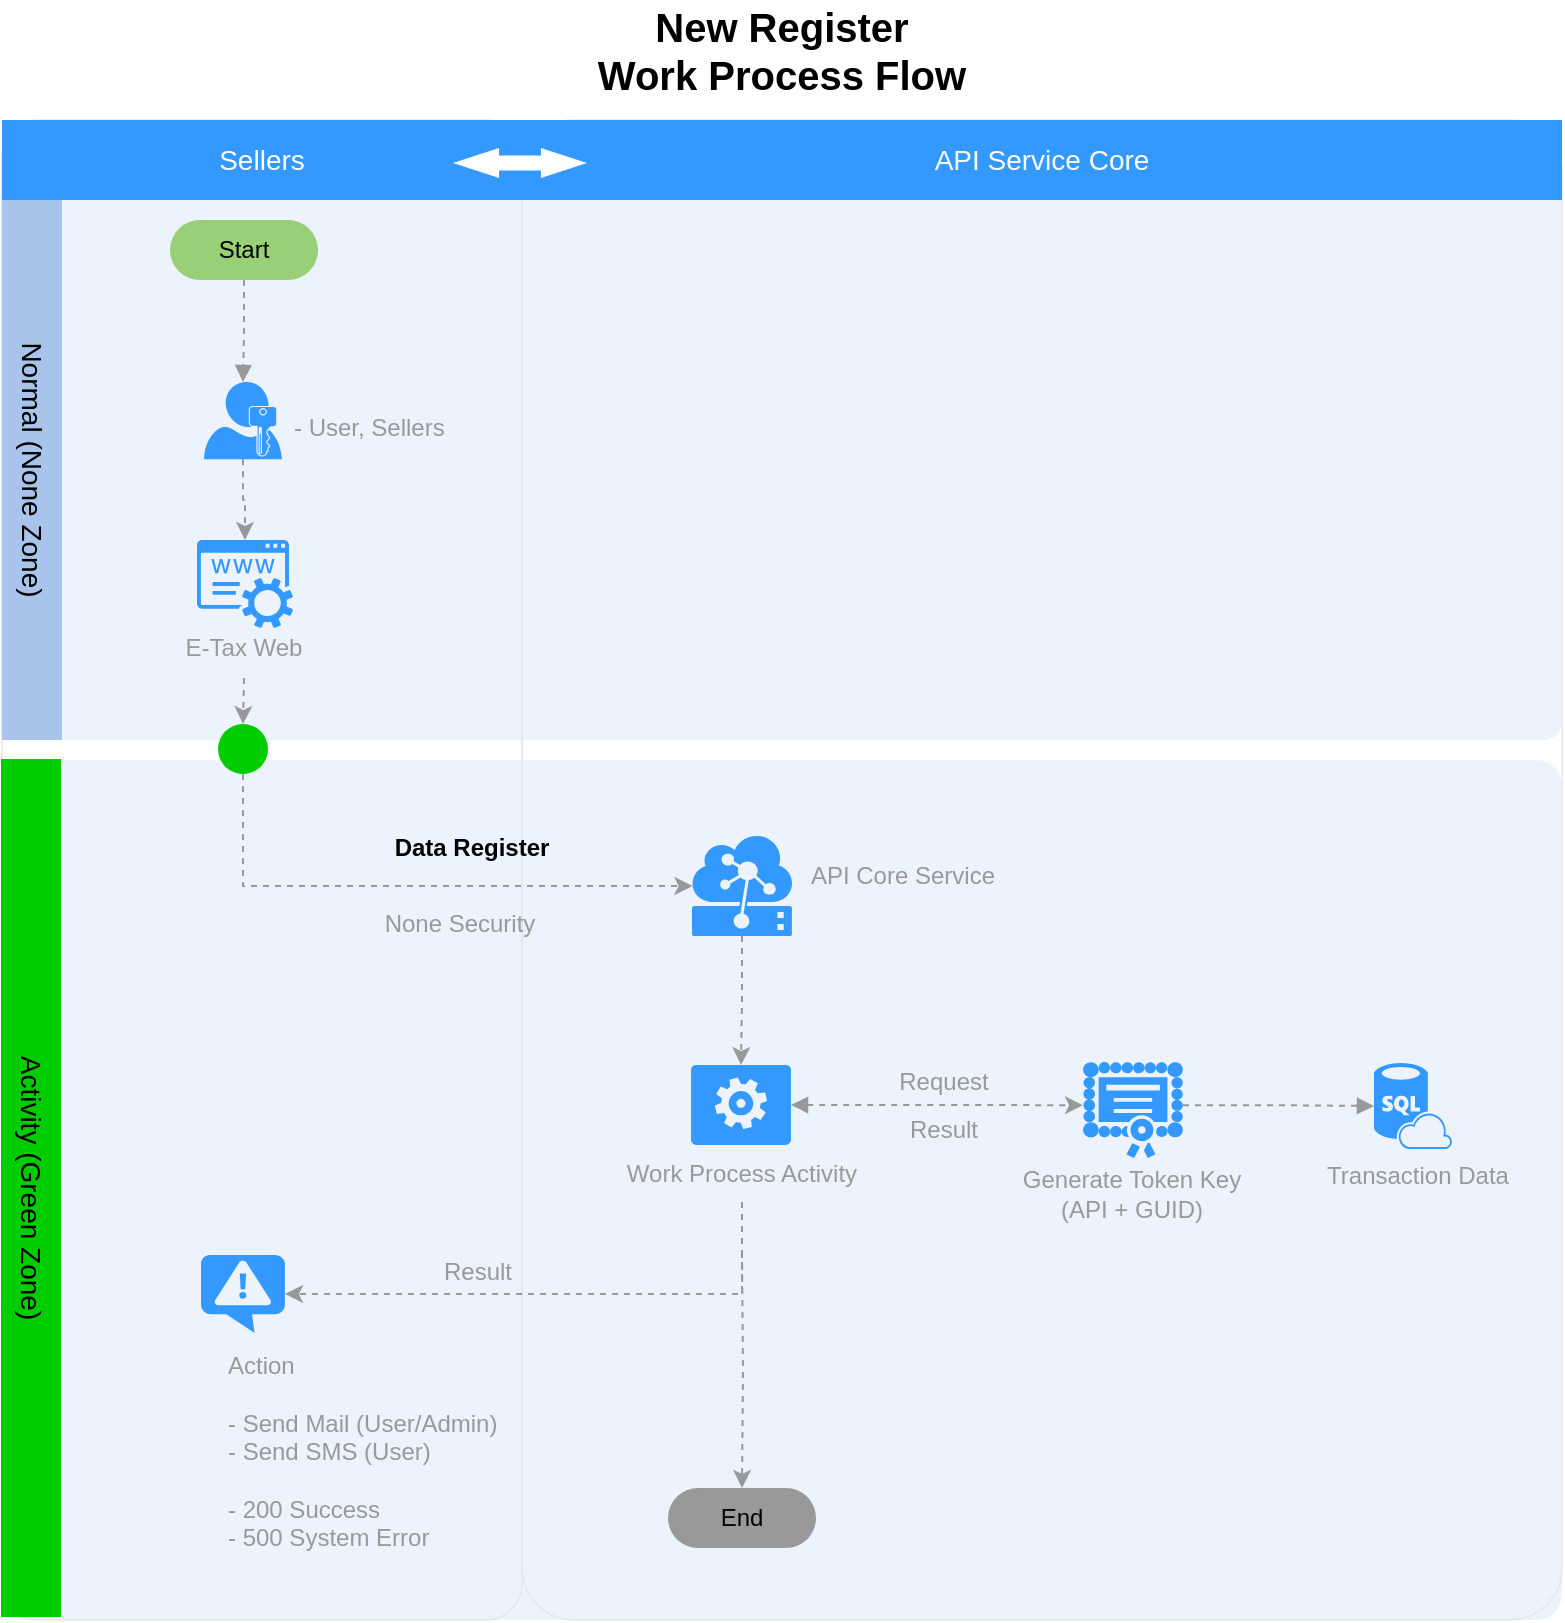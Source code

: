 <mxfile version="10.8.0" type="github"><diagram id="oyJG5gAHa9CKH-HlgH-Q" name="Page-1"><mxGraphModel dx="825" dy="625" grid="1" gridSize="10" guides="1" tooltips="1" connect="1" arrows="1" fold="1" page="1" pageScale="1" pageWidth="827" pageHeight="1169" math="0" shadow="0"><root><mxCell id="0"/><mxCell id="1" parent="0"/><mxCell id="Rs6xH6_fGf0zCs76IZ1n-2" value="" style="rounded=1;whiteSpace=wrap;html=1;strokeColor=#E6E6E6;strokeWidth=1;fillColor=#FFFFFF;fontFamily=Helvetica;fontSize=14;fontColor=#FFB366;opacity=75;verticalAlign=top;fontStyle=1;arcSize=5;" parent="1" vertex="1"><mxGeometry x="290" y="80" width="520" height="750" as="geometry"/></mxCell><mxCell id="Rs6xH6_fGf0zCs76IZ1n-3" value="" style="rounded=1;whiteSpace=wrap;html=1;strokeColor=#E6E6E6;strokeWidth=1;fillColor=#FFFFFF;fontFamily=Helvetica;fontSize=14;fontColor=#FFB366;opacity=75;verticalAlign=top;fontStyle=1;arcSize=7;" parent="1" vertex="1"><mxGeometry x="30" y="80" width="260" height="750" as="geometry"/></mxCell><mxCell id="gIwc6k8n59iGE_xEt_Nz-1" value="" style="rounded=1;whiteSpace=wrap;html=1;strokeColor=none;strokeWidth=1;fillColor=#dae8fc;fontSize=12;align=center;arcSize=3;opacity=50;" parent="1" vertex="1"><mxGeometry x="30" y="400" width="780" height="430" as="geometry"/></mxCell><mxCell id="Rs6xH6_fGf0zCs76IZ1n-4" value="" style="rounded=1;whiteSpace=wrap;html=1;strokeColor=none;strokeWidth=1;fillColor=#dae8fc;fontSize=12;align=center;arcSize=3;opacity=50;" parent="1" vertex="1"><mxGeometry x="30" y="80" width="780" height="310" as="geometry"/></mxCell><mxCell id="Rs6xH6_fGf0zCs76IZ1n-5" value="Sellers" style="whiteSpace=wrap;html=1;dashed=1;strokeColor=none;strokeWidth=2;fillColor=#3399FF;fontFamily=Helvetica;fontSize=14;fontColor=#FFFFFF;fontStyle=0" parent="1" vertex="1"><mxGeometry x="30" y="80" width="260" height="40" as="geometry"/></mxCell><mxCell id="Rs6xH6_fGf0zCs76IZ1n-6" value="API Service Core" style="whiteSpace=wrap;html=1;dashed=1;strokeColor=none;strokeWidth=2;fillColor=#3399FF;fontFamily=Helvetica;fontSize=14;fontColor=#FFFFFF;fontStyle=0" parent="1" vertex="1"><mxGeometry x="290" y="80" width="520" height="40" as="geometry"/></mxCell><mxCell id="Rs6xH6_fGf0zCs76IZ1n-7" value="New Register&lt;br&gt;Work Process Flow" style="text;html=1;strokeColor=none;fillColor=none;align=center;verticalAlign=middle;whiteSpace=wrap;rounded=0;fontStyle=1;fontSize=20;" parent="1" vertex="1"><mxGeometry x="290" y="20" width="260" height="50" as="geometry"/></mxCell><mxCell id="Rs6xH6_fGf0zCs76IZ1n-8" value="" style="shape=mxgraph.arrows.two_way_arrow_horizontal;html=1;verticalLabelPosition=bottom;verticalAlign=top;strokeWidth=2;strokeColor=none;dashed=1;fillColor=#FFFFFF;fontFamily=Verdana;fontSize=12;fontColor=#00BEF2" parent="1" vertex="1"><mxGeometry x="255.5" y="94" width="67" height="15" as="geometry"/></mxCell><mxCell id="Rs6xH6_fGf0zCs76IZ1n-11" style="edgeStyle=orthogonalEdgeStyle;rounded=0;orthogonalLoop=1;jettySize=auto;html=1;fontSize=14;strokeColor=#999999;dashed=1;entryX=0.005;entryY=0.5;entryDx=0;entryDy=0;entryPerimeter=0;exitX=0.5;exitY=1;exitDx=0;exitDy=0;" parent="1" source="gIwc6k8n59iGE_xEt_Nz-2" target="Rs6xH6_fGf0zCs76IZ1n-19" edge="1"><mxGeometry relative="1" as="geometry"><mxPoint x="521" y="376" as="targetPoint"/><mxPoint x="151" y="428" as="sourcePoint"/></mxGeometry></mxCell><mxCell id="Rs6xH6_fGf0zCs76IZ1n-12" value="Data Register&lt;br&gt;" style="text;html=1;strokeColor=none;fillColor=none;align=center;verticalAlign=middle;whiteSpace=wrap;rounded=0;fontSize=12;fontColor=#000000;fontStyle=1" parent="1" vertex="1"><mxGeometry x="170" y="430" width="190" height="28" as="geometry"/></mxCell><mxCell id="Rs6xH6_fGf0zCs76IZ1n-13" style="edgeStyle=orthogonalEdgeStyle;rounded=0;orthogonalLoop=1;jettySize=auto;html=1;exitX=0.5;exitY=1;exitDx=0;exitDy=0;dashed=1;strokeColor=#999999;exitPerimeter=0;" parent="1" source="Rs6xH6_fGf0zCs76IZ1n-23" target="Rs6xH6_fGf0zCs76IZ1n-25" edge="1"><mxGeometry relative="1" as="geometry"><mxPoint x="151" y="299" as="sourcePoint"/><mxPoint x="151" y="355" as="targetPoint"/></mxGeometry></mxCell><mxCell id="Rs6xH6_fGf0zCs76IZ1n-18" style="edgeStyle=orthogonalEdgeStyle;rounded=0;orthogonalLoop=1;jettySize=auto;html=1;exitX=0.5;exitY=1;exitDx=0;exitDy=0;exitPerimeter=0;entryX=0.5;entryY=0;entryDx=0;entryDy=0;dashed=1;strokeColor=#999999;entryPerimeter=0;" parent="1" source="Rs6xH6_fGf0zCs76IZ1n-19" target="Rs6xH6_fGf0zCs76IZ1n-56" edge="1"><mxGeometry relative="1" as="geometry"><mxPoint x="400" y="553" as="targetPoint"/></mxGeometry></mxCell><mxCell id="Rs6xH6_fGf0zCs76IZ1n-19" value="" style="shadow=0;dashed=0;html=1;strokeColor=none;labelPosition=center;verticalLabelPosition=bottom;verticalAlign=top;align=center;shape=mxgraph.mscae.cloud.iot_edge;fillColor=#3399FF;pointerEvents=1;fontSize=12;fontColor=#999999;" parent="1" vertex="1"><mxGeometry x="375" y="438" width="50" height="50" as="geometry"/></mxCell><mxCell id="Rs6xH6_fGf0zCs76IZ1n-20" value="API Core Service" style="text;html=1;strokeColor=none;fillColor=none;align=center;verticalAlign=middle;whiteSpace=wrap;rounded=0;fontSize=12;fontColor=#999999;" parent="1" vertex="1"><mxGeometry x="430" y="443.5" width="101" height="29" as="geometry"/></mxCell><mxCell id="Rs6xH6_fGf0zCs76IZ1n-21" value="" style="group" parent="1" vertex="1" connectable="0"><mxGeometry x="131" y="211" width="162.5" height="50" as="geometry"/></mxCell><mxCell id="Rs6xH6_fGf0zCs76IZ1n-22" value="&lt;font color=&quot;#999999&quot; style=&quot;font-size: 12px&quot;&gt;- User, Sellers&lt;br&gt;&lt;br&gt;&lt;/font&gt;" style="text;html=1;strokeColor=none;fillColor=none;align=left;verticalAlign=middle;whiteSpace=wrap;rounded=0;fontSize=12;" parent="Rs6xH6_fGf0zCs76IZ1n-21" vertex="1"><mxGeometry x="42.5" y="10" width="120" height="40" as="geometry"/></mxCell><mxCell id="Rs6xH6_fGf0zCs76IZ1n-23" value="" style="pointerEvents=1;shadow=0;dashed=0;html=1;strokeColor=none;labelPosition=center;verticalLabelPosition=bottom;verticalAlign=top;align=center;shape=mxgraph.mscae.enterprise.user_permissions;fillColor=#3399FF;fontSize=14;" parent="Rs6xH6_fGf0zCs76IZ1n-21" vertex="1"><mxGeometry width="39" height="38.678" as="geometry"/></mxCell><mxCell id="Rs6xH6_fGf0zCs76IZ1n-24" value="" style="group" parent="1" vertex="1" connectable="0"><mxGeometry x="96" y="290" width="110" height="74" as="geometry"/></mxCell><mxCell id="Rs6xH6_fGf0zCs76IZ1n-25" value="" style="pointerEvents=1;shadow=0;dashed=0;html=1;strokeColor=none;fillColor=#3399FF;labelPosition=center;verticalLabelPosition=bottom;verticalAlign=top;outlineConnect=0;align=center;shape=mxgraph.office.services.registrar_service;" parent="Rs6xH6_fGf0zCs76IZ1n-24" vertex="1"><mxGeometry x="31.5" width="48" height="44" as="geometry"/></mxCell><mxCell id="Rs6xH6_fGf0zCs76IZ1n-26" value="E-Tax Web" style="text;html=1;strokeColor=none;fillColor=none;align=center;verticalAlign=middle;whiteSpace=wrap;rounded=0;fontSize=12;fontColor=#999999;" parent="Rs6xH6_fGf0zCs76IZ1n-24" vertex="1"><mxGeometry y="39" width="110" height="30" as="geometry"/></mxCell><mxCell id="Rs6xH6_fGf0zCs76IZ1n-45" style="edgeStyle=orthogonalEdgeStyle;rounded=0;orthogonalLoop=1;jettySize=auto;html=1;exitX=0.5;exitY=1;exitDx=0;exitDy=0;entryX=0.5;entryY=0;entryDx=0;entryDy=0;entryPerimeter=0;dashed=1;startArrow=none;startFill=0;endArrow=block;endFill=1;strokeColor=#999999;fontColor=#000000;" parent="1" source="Rs6xH6_fGf0zCs76IZ1n-46" target="Rs6xH6_fGf0zCs76IZ1n-23" edge="1"><mxGeometry relative="1" as="geometry"/></mxCell><mxCell id="Rs6xH6_fGf0zCs76IZ1n-46" value="Start" style="rounded=1;whiteSpace=wrap;html=1;fontColor=#000000;align=center;arcSize=50;labelBackgroundColor=none;fillColor=#97D077;strokeColor=none;" parent="1" vertex="1"><mxGeometry x="114" y="130" width="74" height="30" as="geometry"/></mxCell><mxCell id="Rs6xH6_fGf0zCs76IZ1n-55" value="" style="group" parent="1" vertex="1" connectable="0"><mxGeometry x="321.5" y="552.5" width="160" height="72" as="geometry"/></mxCell><mxCell id="Rs6xH6_fGf0zCs76IZ1n-56" value="" style="verticalLabelPosition=bottom;html=1;verticalAlign=top;align=center;strokeColor=none;fillColor=#3399FF;shape=mxgraph.azure.worker_role;fontSize=12;fontColor=#999999;" parent="Rs6xH6_fGf0zCs76IZ1n-55" vertex="1"><mxGeometry x="53" width="50" height="40" as="geometry"/></mxCell><mxCell id="Rs6xH6_fGf0zCs76IZ1n-69" value="" style="group" parent="1" vertex="1" connectable="0"><mxGeometry x="540" y="650" width="108" height="79" as="geometry"/></mxCell><mxCell id="Rs6xH6_fGf0zCs76IZ1n-72" style="edgeStyle=orthogonalEdgeStyle;rounded=0;orthogonalLoop=1;jettySize=auto;html=1;exitX=0.5;exitY=1;exitDx=0;exitDy=0;entryX=1;entryY=0.5;entryDx=0;entryDy=0;entryPerimeter=0;dashed=1;strokeColor=#999999;fontColor=#00CC00;" parent="1" source="Rs6xH6_fGf0zCs76IZ1n-74" target="Rs6xH6_fGf0zCs76IZ1n-83" edge="1"><mxGeometry relative="1" as="geometry"><mxPoint x="400" y="646" as="sourcePoint"/></mxGeometry></mxCell><mxCell id="Rs6xH6_fGf0zCs76IZ1n-73" style="edgeStyle=orthogonalEdgeStyle;rounded=0;orthogonalLoop=1;jettySize=auto;html=1;exitX=0.5;exitY=1;exitDx=0;exitDy=0;entryX=0.5;entryY=0;entryDx=0;entryDy=0;dashed=1;strokeColor=#999999;fontColor=#00CC00;" parent="1" target="Rs6xH6_fGf0zCs76IZ1n-85" edge="1"><mxGeometry relative="1" as="geometry"><mxPoint x="400" y="646" as="sourcePoint"/></mxGeometry></mxCell><mxCell id="Rs6xH6_fGf0zCs76IZ1n-74" value="Work Process Activity&lt;br&gt;" style="text;html=1;strokeColor=none;fillColor=none;align=center;verticalAlign=middle;whiteSpace=wrap;rounded=0;fontSize=12;fontColor=#999999;" parent="1" vertex="1"><mxGeometry x="320" y="592" width="160" height="29" as="geometry"/></mxCell><mxCell id="Rs6xH6_fGf0zCs76IZ1n-75" value="Transaction Data" style="text;html=1;strokeColor=none;fillColor=none;align=center;verticalAlign=middle;whiteSpace=wrap;rounded=0;fontSize=12;fontColor=#999999;" parent="1" vertex="1"><mxGeometry x="684" y="593.5" width="108" height="29" as="geometry"/></mxCell><mxCell id="Rs6xH6_fGf0zCs76IZ1n-76" value="" style="verticalLabelPosition=bottom;html=1;verticalAlign=top;align=center;strokeColor=none;fillColor=#3399FF;shape=mxgraph.azure.sql_database_sql_azure;fontSize=12;fontColor=#999999;" parent="1" vertex="1"><mxGeometry x="716" y="551.5" width="39" height="43" as="geometry"/></mxCell><mxCell id="Rs6xH6_fGf0zCs76IZ1n-77" value="Generate Token Key&lt;br&gt;(API + GUID)&lt;br&gt;" style="text;html=1;strokeColor=none;fillColor=none;align=center;verticalAlign=middle;whiteSpace=wrap;rounded=0;fontSize=12;fontColor=#999999;" parent="1" vertex="1"><mxGeometry x="538" y="599" width="114" height="36" as="geometry"/></mxCell><mxCell id="Rs6xH6_fGf0zCs76IZ1n-78" value="" style="pointerEvents=1;shadow=0;dashed=0;html=1;strokeColor=none;labelPosition=center;verticalLabelPosition=bottom;verticalAlign=top;align=center;shape=mxgraph.mscae.intune.inventory_license;fillColor=#3399FF;fontSize=14;" parent="1" vertex="1"><mxGeometry x="570.5" y="551" width="50" height="48" as="geometry"/></mxCell><mxCell id="Rs6xH6_fGf0zCs76IZ1n-79" style="edgeStyle=orthogonalEdgeStyle;rounded=0;orthogonalLoop=1;jettySize=auto;html=1;exitX=1;exitY=0.5;exitDx=0;exitDy=0;exitPerimeter=0;entryX=0;entryY=0.45;entryDx=0;entryDy=0;entryPerimeter=0;dashed=1;strokeColor=#999999;startArrow=block;startFill=1;" parent="1" source="Rs6xH6_fGf0zCs76IZ1n-56" target="Rs6xH6_fGf0zCs76IZ1n-78" edge="1"><mxGeometry relative="1" as="geometry"><mxPoint x="435" y="572" as="sourcePoint"/></mxGeometry></mxCell><mxCell id="Rs6xH6_fGf0zCs76IZ1n-80" value="Request" style="text;html=1;strokeColor=none;fillColor=none;align=center;verticalAlign=middle;whiteSpace=wrap;rounded=0;fontSize=12;fontColor=#999999;" parent="1" vertex="1"><mxGeometry x="471" y="551" width="60" height="20" as="geometry"/></mxCell><mxCell id="Rs6xH6_fGf0zCs76IZ1n-81" value="Result" style="text;html=1;strokeColor=none;fillColor=none;align=center;verticalAlign=middle;whiteSpace=wrap;rounded=0;fontSize=12;fontColor=#999999;" parent="1" vertex="1"><mxGeometry x="471" y="575" width="60" height="20" as="geometry"/></mxCell><mxCell id="Rs6xH6_fGf0zCs76IZ1n-82" style="edgeStyle=orthogonalEdgeStyle;rounded=0;orthogonalLoop=1;jettySize=auto;html=1;exitX=1;exitY=0.45;exitDx=0;exitDy=0;exitPerimeter=0;entryX=0;entryY=0.5;entryDx=0;entryDy=0;entryPerimeter=0;dashed=1;startArrow=none;startFill=0;endArrow=block;endFill=1;strokeColor=#999999;" parent="1" source="Rs6xH6_fGf0zCs76IZ1n-78" target="Rs6xH6_fGf0zCs76IZ1n-76" edge="1"><mxGeometry relative="1" as="geometry"/></mxCell><mxCell id="Rs6xH6_fGf0zCs76IZ1n-83" value="" style="verticalLabelPosition=bottom;html=1;verticalAlign=top;align=center;strokeColor=none;fillColor=#3399FF;shape=mxgraph.azure.notification_topic;fontSize=12;fontColor=#999999;" parent="1" vertex="1"><mxGeometry x="129.5" y="647.5" width="42" height="39" as="geometry"/></mxCell><mxCell id="Rs6xH6_fGf0zCs76IZ1n-84" value="Action&lt;br&gt;&lt;br&gt;- Send Mail (User/Admin)&lt;br&gt;- Send SMS (User)&lt;br&gt;&lt;br&gt;- 200 Success&lt;br&gt;- 500 System Error&lt;br&gt;" style="text;html=1;strokeColor=none;fillColor=none;align=left;verticalAlign=middle;whiteSpace=wrap;rounded=0;fontSize=12;fontColor=#999999;" parent="1" vertex="1"><mxGeometry x="141" y="686.5" width="143" height="118" as="geometry"/></mxCell><mxCell id="Rs6xH6_fGf0zCs76IZ1n-85" value="End" style="rounded=1;whiteSpace=wrap;html=1;fontColor=#000000;align=center;arcSize=50;labelBackgroundColor=none;fillColor=#999999;strokeColor=none;" parent="1" vertex="1"><mxGeometry x="363" y="764" width="74" height="30" as="geometry"/></mxCell><mxCell id="0sbW87i8JlWm86GS0SfM-1" value="Result" style="text;html=1;strokeColor=none;fillColor=none;align=center;verticalAlign=middle;whiteSpace=wrap;rounded=0;fontSize=12;fontColor=#999999;" parent="1" vertex="1"><mxGeometry x="205.5" y="646" width="124" height="20" as="geometry"/></mxCell><mxCell id="gIwc6k8n59iGE_xEt_Nz-2" value="" style="ellipse;whiteSpace=wrap;html=1;aspect=fixed;fillColor=#00CC00;fontColor=#000000;align=center;strokeColor=none;" parent="1" vertex="1"><mxGeometry x="138" y="382" width="25" height="25" as="geometry"/></mxCell><mxCell id="gIwc6k8n59iGE_xEt_Nz-3" style="edgeStyle=orthogonalEdgeStyle;rounded=0;orthogonalLoop=1;jettySize=auto;html=1;exitX=0.5;exitY=1;exitDx=0;exitDy=0;entryX=0.5;entryY=0;entryDx=0;entryDy=0;dashed=1;strokeColor=#999999;fontColor=#000000;" parent="1" source="Rs6xH6_fGf0zCs76IZ1n-26" target="gIwc6k8n59iGE_xEt_Nz-2" edge="1"><mxGeometry relative="1" as="geometry"/></mxCell><mxCell id="gIwc6k8n59iGE_xEt_Nz-4" value="Activity (Green Zone)" style="whiteSpace=wrap;html=1;dashed=1;strokeColor=none;strokeWidth=2;fillColor=#00CC00;fontFamily=Helvetica;fontSize=14;fontColor=#000000;fontStyle=0;rotation=90;" parent="1" vertex="1"><mxGeometry x="-170" y="599" width="429" height="30" as="geometry"/></mxCell><mxCell id="gIwc6k8n59iGE_xEt_Nz-5" value="Normal (None Zone)" style="whiteSpace=wrap;html=1;dashed=1;strokeColor=none;strokeWidth=2;fillColor=#A9C4EB;fontFamily=Helvetica;fontSize=14;fontColor=#000000;fontStyle=0;rotation=90;" parent="1" vertex="1"><mxGeometry x="-90" y="240" width="270" height="30" as="geometry"/></mxCell><mxCell id="kr2Xrg4RV1Kh6LNPkRRC-1" value="None Security&lt;br&gt;" style="text;html=1;strokeColor=none;fillColor=none;align=center;verticalAlign=middle;whiteSpace=wrap;rounded=0;fontSize=12;fontColor=#999999;" parent="1" vertex="1"><mxGeometry x="164" y="463" width="190" height="37" as="geometry"/></mxCell></root></mxGraphModel></diagram></mxfile>
